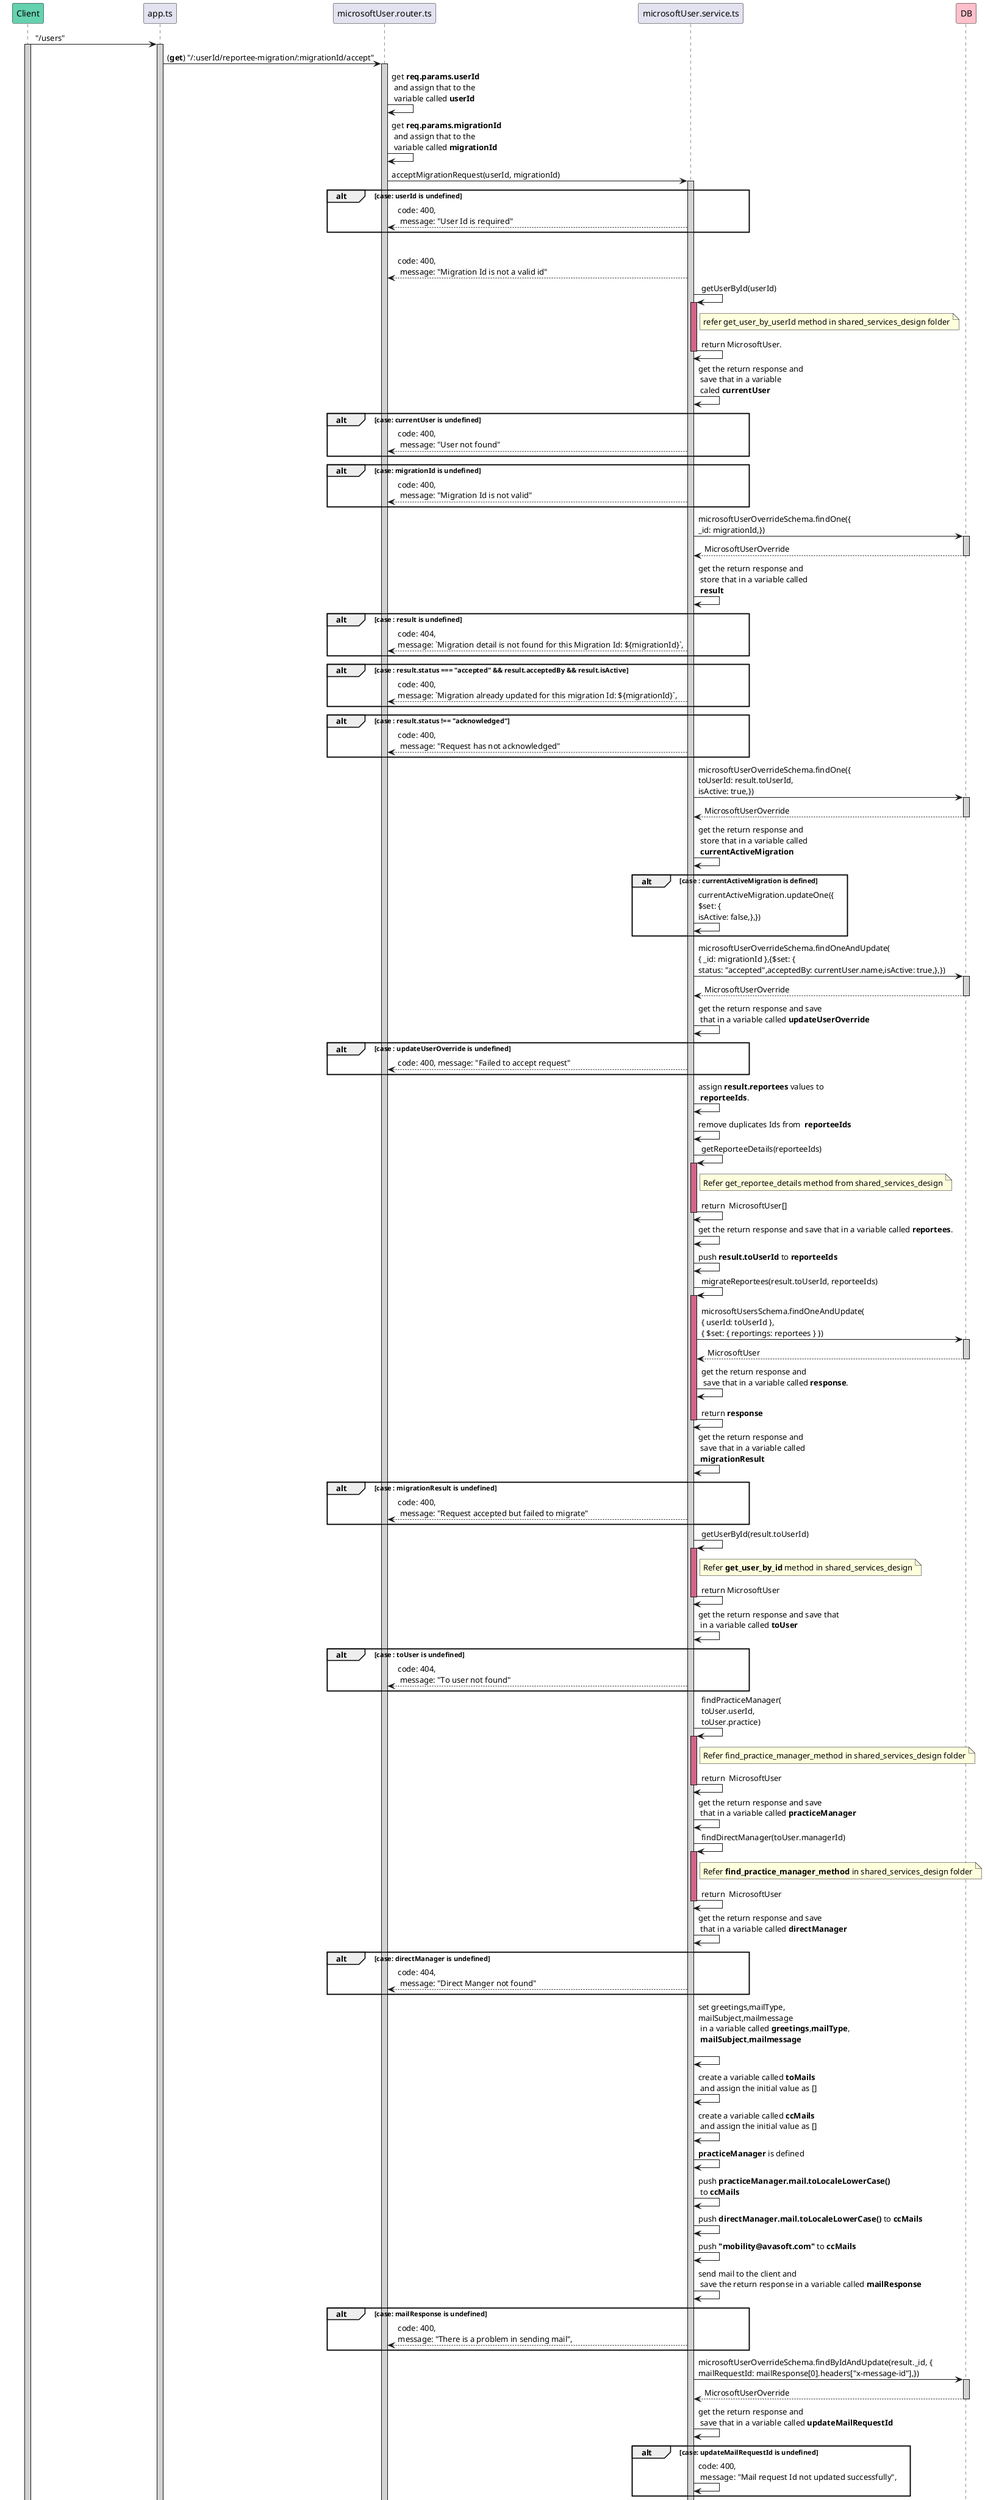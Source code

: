 @startuml accept migration request
participant Client #64D1AF
participant app.ts
participant microsoftUser.router.ts
participant microsoftUser.service.ts
participant DB #FFC0CB

Client -> app.ts : "/users"
activate Client #D3D3D3
    activate app.ts #D3D3D3
        app.ts -> microsoftUser.router.ts : (**get**) "/:userId/reportee-migration/:migrationId/accept"
        activate microsoftUser.router.ts #D3D3D3
            microsoftUser.router.ts -> microsoftUser.router.ts : get **req.params.userId**\n and assign that to the\n variable called **userId**
            microsoftUser.router.ts -> microsoftUser.router.ts : get **req.params.migrationId**\n and assign that to the\n variable called **migrationId**
            microsoftUser.router.ts -> microsoftUser.service.ts : acceptMigrationRequest(userId, migrationId)
            activate microsoftUser.service.ts #D3D3D3
                alt case: userId is undefined
                    microsoftUser.router.ts <-- microsoftUser.service.ts : code: 400,\n message: "User Id is required"
                end
                alt case: migrationId is not valid
                    microsoftUser.router.ts <-- microsoftUser.service.ts : code: 400,\n message: "Migration Id is not a valid id"
                microsoftUser.service.ts -> microsoftUser.service.ts : getUserById(userId)
                activate microsoftUser.service.ts #D16587
                    note right of microsoftUser.service.ts :refer get_user_by_userId method in shared_services_design folder
                    microsoftUser.service.ts -> microsoftUser.service.ts : return MicrosoftUser.
                deactivate microsoftUser.service.ts
                    microsoftUser.service.ts -> microsoftUser.service.ts : get the return response and\n save that in a variable\n caled **currentUser** 
                alt case: currentUser is undefined
                    microsoftUser.router.ts <-- microsoftUser.service.ts : code: 400,\n message: "User not found"
                end
                alt case: migrationId is undefined
                    microsoftUser.router.ts <-- microsoftUser.service.ts : code: 400,\n message: "Migration Id is not valid"
                end
                microsoftUser.service.ts -> DB : microsoftUserOverrideSchema.findOne({\n_id: migrationId,})
                activate DB #D3D3D3
                    microsoftUser.service.ts <-- DB : MicrosoftUserOverride
                deactivate DB
                microsoftUser.service.ts -> microsoftUser.service.ts : get the return response and\n store that in a variable called\n **result**
                alt case : result is undefined
                    microsoftUser.router.ts <-- microsoftUser.service.ts : code: 404,\nmessage: `Migration detail is not found for this Migration Id: ${migrationId}`,
                end
                alt case : result.status === "accepted" && result.acceptedBy && result.isActive
                    microsoftUser.router.ts <-- microsoftUser.service.ts : code: 400,\nmessage: `Migration already updated for this migration Id: ${migrationId}`,
                end
                alt case : result.status !== "acknowledged"
                    microsoftUser.router.ts <-- microsoftUser.service.ts : code: 400,\n message: "Request has not acknowledged"
                end
                microsoftUser.service.ts -> DB : microsoftUserOverrideSchema.findOne({\ntoUserId: result.toUserId,\nisActive: true,})
                activate DB #D3D3D3
                    microsoftUser.service.ts <-- DB : MicrosoftUserOverride
                deactivate DB
                microsoftUser.service.ts -> microsoftUser.service.ts :  get the return response and\n store that in a variable called\n **currentActiveMigration**
                alt case : currentActiveMigration is defined
                    microsoftUser.service.ts -> microsoftUser.service.ts : currentActiveMigration.updateOne({\n$set: {\nisActive: false,},})
                end
                microsoftUser.service.ts -> DB : microsoftUserOverrideSchema.findOneAndUpdate(\n{ _id: migrationId },{$set: {\nstatus: "accepted",acceptedBy: currentUser.name,isActive: true,},})
                activate DB #D3D3D3
                    microsoftUser.service.ts <-- DB : MicrosoftUserOverride
                deactivate DB
                microsoftUser.service.ts -> microsoftUser.service.ts : get the return response and save\n that in a variable called **updateUserOverride**
                alt case : updateUserOverride is undefined
                    microsoftUser.router.ts <-- microsoftUser.service.ts :  code: 400, message: "Failed to accept request"
                end
                microsoftUser.service.ts -> microsoftUser.service.ts : assign **result.reportees** values to\n **reporteeIds**.
                microsoftUser.service.ts -> microsoftUser.service.ts : remove duplicates Ids from  **reporteeIds**
                microsoftUser.service.ts -> microsoftUser.service.ts : getReporteeDetails(reporteeIds)
                activate microsoftUser.service.ts #D16587
                    note right of microsoftUser.service.ts : Refer get_reportee_details method from shared_services_design
                    microsoftUser.service.ts -> microsoftUser.service.ts : return  MicrosoftUser[]
                deactivate microsoftUser.service.ts
                microsoftUser.service.ts -> microsoftUser.service.ts : get the return response and save that in a variable called **reportees**.
                microsoftUser.service.ts -> microsoftUser.service.ts : push **result.toUserId** to **reporteeIds**
                microsoftUser.service.ts -> microsoftUser.service.ts : migrateReportees(result.toUserId, reporteeIds)
                activate microsoftUser.service.ts #D16587
                    microsoftUser.service.ts -> DB : microsoftUsersSchema.findOneAndUpdate(\n{ userId: toUserId },\n{ $set: { reportings: reportees } })
                    activate DB #D3D3D3
                        microsoftUser.service.ts <-- DB : MicrosoftUser
                    deactivate DB
                    microsoftUser.service.ts -> microsoftUser.service.ts : get the return response and\n save that in a variable called **response**.
                    microsoftUser.service.ts -> microsoftUser.service.ts : return **response**
                deactivate microsoftUser.service.ts
                microsoftUser.service.ts -> microsoftUser.service.ts : get the return response and\n save that in a variable called\n **migrationResult**
                alt case : migrationResult is undefined
                    microsoftUser.router.ts <-- microsoftUser.service.ts : code: 400,\n message: "Request accepted but failed to migrate"
                end
                microsoftUser.service.ts -> microsoftUser.service.ts : getUserById(result.toUserId)
                activate microsoftUser.service.ts #D16587
                    note right of microsoftUser.service.ts : Refer **get_user_by_id** method in shared_services_design
                    microsoftUser.service.ts -> microsoftUser.service.ts : return MicrosoftUser
                deactivate microsoftUser.service.ts
                microsoftUser.service.ts -> microsoftUser.service.ts : get the return response and save that\n in a variable called **toUser**
                alt case : toUser is undefined
                    microsoftUser.router.ts <-- microsoftUser.service.ts : code: 404,\n message: "To user not found"
                end
                microsoftUser.service.ts -> microsoftUser.service.ts : findPracticeManager(\ntoUser.userId,\ntoUser.practice)
                activate microsoftUser.service.ts #D16587
                    note right of microsoftUser.service.ts : Refer find_practice_manager_method in shared_services_design folder
                    microsoftUser.service.ts -> microsoftUser.service.ts : return  MicrosoftUser
                deactivate microsoftUser.service.ts
                microsoftUser.service.ts -> microsoftUser.service.ts : get the return response and save\n that in a variable called **practiceManager**
                microsoftUser.service.ts -> microsoftUser.service.ts : findDirectManager(toUser.managerId)
                activate microsoftUser.service.ts #D16587
                    note right of microsoftUser.service.ts : Refer **find_practice_manager_method** in shared_services_design folder
                    microsoftUser.service.ts -> microsoftUser.service.ts : return  MicrosoftUser
                deactivate microsoftUser.service.ts
                microsoftUser.service.ts -> microsoftUser.service.ts : get the return response and save\n that in a variable called **directManager**
                alt case: directManager is undefined
                    microsoftUser.router.ts <-- microsoftUser.service.ts : code: 404,\n message: "Direct Manger not found"
                end
                microsoftUser.service.ts -> microsoftUser.service.ts : set greetings,mailType,\nmailSubject,mailmessage\n in a variable called **greetings**,**mailType**,\n **mailSubject**,**mailmessage**\n
                microsoftUser.service.ts -> microsoftUser.service.ts : create a variable called **toMails**\n and assign the initial value as []
                microsoftUser.service.ts -> microsoftUser.service.ts : create a variable called **ccMails**\n and assign the initial value as []
                microsoftUser.service.ts -> microsoftUser.service.ts : **practiceManager** is defined
                microsoftUser.service.ts -> microsoftUser.service.ts : push **practiceManager.mail.toLocaleLowerCase()** \n to **ccMails**
                microsoftUser.service.ts -> microsoftUser.service.ts : push **directManager.mail.toLocaleLowerCase()** to **ccMails**
                microsoftUser.service.ts -> microsoftUser.service.ts : push **"mobility@avasoft.com"** to **ccMails**
                microsoftUser.service.ts -> microsoftUser.service.ts : send mail to the client and\n save the return response in a variable called **mailResponse**
                alt case: mailResponse is undefined
                    microsoftUser.router.ts <-- microsoftUser.service.ts : code: 400,\nmessage: "There is a problem in sending mail",
                end
                microsoftUser.service.ts -> DB : microsoftUserOverrideSchema.findByIdAndUpdate(result._id, {\nmailRequestId: mailResponse[0].headers["x-message-id"],})
                activate DB #D3D3D3
                    microsoftUser.service.ts <-- DB : MicrosoftUserOverride
                deactivate DB
                microsoftUser.service.ts -> microsoftUser.service.ts : get the return response and \n save that in a variable called **updateMailRequestId**
                alt case: updateMailRequestId is undefined
                    microsoftUser.service.ts -> microsoftUser.service.ts : code: 400,\n message: "Mail request Id not updated successfully",
                end
                microsoftUser.router.ts <-- microsoftUser.service.ts : code: 200,\nmessage: "Your request has been accepted and reportees are updated.",
                microsoftUser.router.ts -> microsoftUser.router.ts : get the return response and\n save that in a variable called **response**
                alt case: response.code === 200
                    app.ts <-- microsoftUser.router.ts : status: response.code\n message:  response.message
                end
                app.ts <-- microsoftUser.router.ts : status: response.code\n message:  response.message
                Client <-- app.ts : status: response.code\n message:  response.message
            deactivate microsoftUser.service.ts
        deactivate microsoftUser.router.ts
    deactivate app.ts
deactivate Client
@enduml